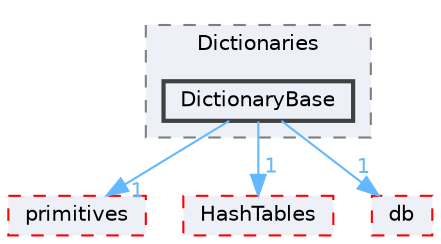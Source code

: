 digraph "src/OpenFOAM/containers/Dictionaries/DictionaryBase"
{
 // LATEX_PDF_SIZE
  bgcolor="transparent";
  edge [fontname=Helvetica,fontsize=10,labelfontname=Helvetica,labelfontsize=10];
  node [fontname=Helvetica,fontsize=10,shape=box,height=0.2,width=0.4];
  compound=true
  subgraph clusterdir_4f2e58bca614b0b5e09a6a47af6ca3c2 {
    graph [ bgcolor="#edf0f7", pencolor="grey50", label="Dictionaries", fontname=Helvetica,fontsize=10 style="filled,dashed", URL="dir_4f2e58bca614b0b5e09a6a47af6ca3c2.html",tooltip=""]
  dir_217028059cea324bae2d14ed83dd4c99 [label="DictionaryBase", fillcolor="#edf0f7", color="grey25", style="filled,bold", URL="dir_217028059cea324bae2d14ed83dd4c99.html",tooltip=""];
  }
  dir_3e50f45338116b169052b428016851aa [label="primitives", fillcolor="#edf0f7", color="red", style="filled,dashed", URL="dir_3e50f45338116b169052b428016851aa.html",tooltip=""];
  dir_46dbcbff8acc0ae94a21b2306d4033de [label="HashTables", fillcolor="#edf0f7", color="red", style="filled,dashed", URL="dir_46dbcbff8acc0ae94a21b2306d4033de.html",tooltip=""];
  dir_63c634f7a7cfd679ac26c67fb30fc32f [label="db", fillcolor="#edf0f7", color="red", style="filled,dashed", URL="dir_63c634f7a7cfd679ac26c67fb30fc32f.html",tooltip=""];
  dir_217028059cea324bae2d14ed83dd4c99->dir_3e50f45338116b169052b428016851aa [headlabel="1", labeldistance=1.5 headhref="dir_000925_003069.html" href="dir_000925_003069.html" color="steelblue1" fontcolor="steelblue1"];
  dir_217028059cea324bae2d14ed83dd4c99->dir_46dbcbff8acc0ae94a21b2306d4033de [headlabel="1", labeldistance=1.5 headhref="dir_000925_001706.html" href="dir_000925_001706.html" color="steelblue1" fontcolor="steelblue1"];
  dir_217028059cea324bae2d14ed83dd4c99->dir_63c634f7a7cfd679ac26c67fb30fc32f [headlabel="1", labeldistance=1.5 headhref="dir_000925_000817.html" href="dir_000925_000817.html" color="steelblue1" fontcolor="steelblue1"];
}
